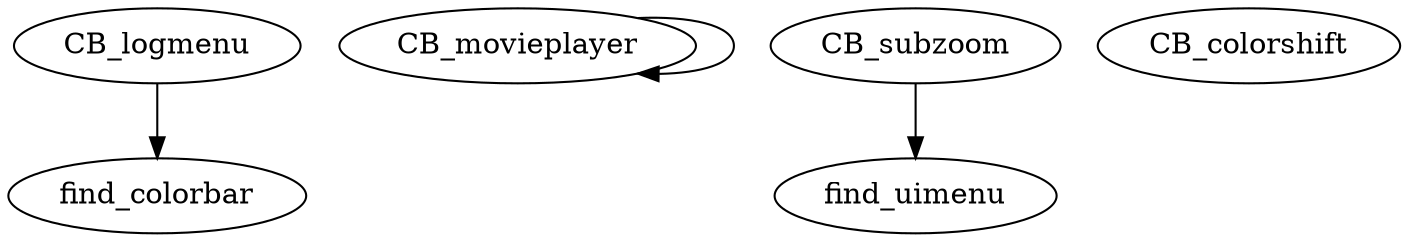 /* Created by mdot for Matlab */
digraph m2html {
  CB_logmenu -> find_colorbar;
  CB_movieplayer -> CB_movieplayer;
  CB_subzoom -> find_uimenu;

  CB_colorshift [URL="CB_colorshift.html"];
  CB_logmenu [URL="CB_logmenu.html"];
  CB_movieplayer [URL="CB_movieplayer.html"];
  CB_subzoom [URL="CB_subzoom.html"];
  find_colorbar [URL="find_colorbar.html"];
  find_uimenu [URL="find_uimenu.html"];
}